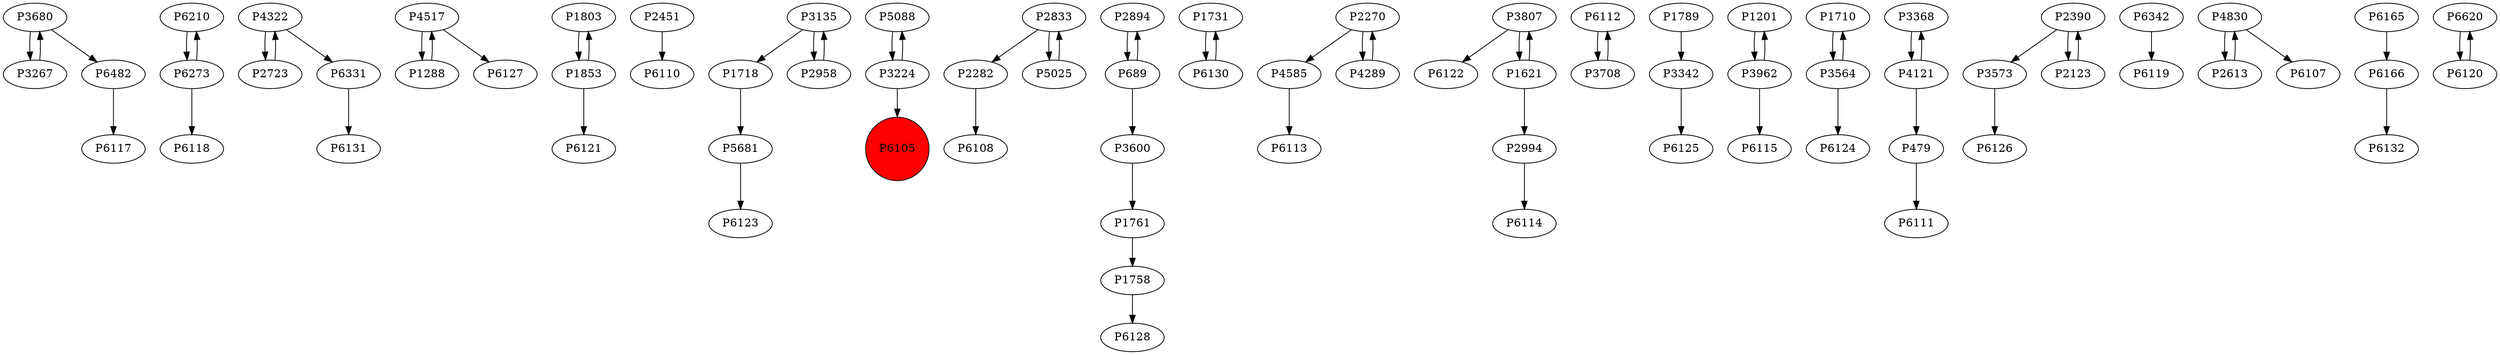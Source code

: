 digraph {
	P6482 -> P6117
	P6210 -> P6273
	P4322 -> P2723
	P4517 -> P1288
	P1803 -> P1853
	P2451 -> P6110
	P3135 -> P1718
	P5088 -> P3224
	P4517 -> P6127
	P2833 -> P2282
	P6331 -> P6131
	P2894 -> P689
	P1731 -> P6130
	P2270 -> P4585
	P3807 -> P6122
	P689 -> P2894
	P6112 -> P3708
	P1789 -> P3342
	P2994 -> P6114
	P4322 -> P6331
	P1201 -> P3962
	P2723 -> P4322
	P3600 -> P1761
	P1710 -> P3564
	P4289 -> P2270
	P3267 -> P3680
	P3368 -> P4121
	P3224 -> P6105
	P6130 -> P1731
	P3680 -> P3267
	P3807 -> P1621
	P5025 -> P2833
	P1853 -> P6121
	P3564 -> P6124
	P2390 -> P3573
	P3573 -> P6126
	P2123 -> P2390
	P2282 -> P6108
	P1718 -> P5681
	P6342 -> P6119
	P3564 -> P1710
	P6273 -> P6118
	P1853 -> P1803
	P1761 -> P1758
	P4121 -> P3368
	P4121 -> P479
	P1621 -> P3807
	P2390 -> P2123
	P4585 -> P6113
	P2833 -> P5025
	P2958 -> P3135
	P479 -> P6111
	P4830 -> P2613
	P1621 -> P2994
	P2613 -> P4830
	P2270 -> P4289
	P3224 -> P5088
	P6273 -> P6210
	P6165 -> P6166
	P6166 -> P6132
	P1288 -> P4517
	P3962 -> P6115
	P3962 -> P1201
	P4830 -> P6107
	P3708 -> P6112
	P689 -> P3600
	P5681 -> P6123
	P3135 -> P2958
	P6620 -> P6120
	P1758 -> P6128
	P6120 -> P6620
	P3680 -> P6482
	P3342 -> P6125
	P6105 [shape=circle]
	P6105 [style=filled]
	P6105 [fillcolor=red]
}